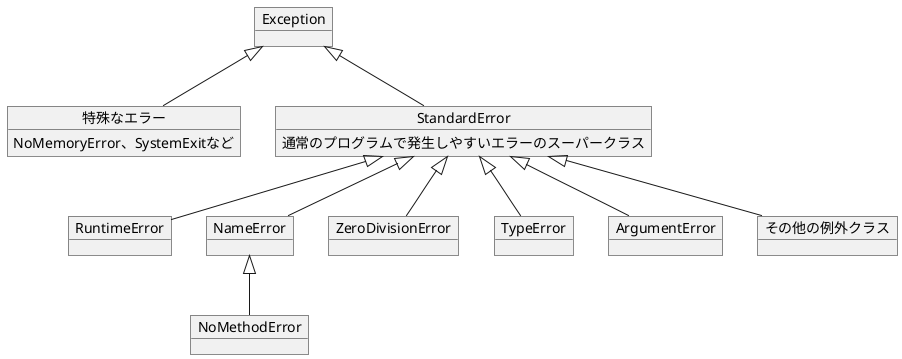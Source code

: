@startuml
  object Exception

  object 特殊なエラー {
    NoMemoryError、SystemExitなど
  }

  object StandardError {
    通常のプログラムで発生しやすいエラーのスーパークラス
  }
  object RuntimeError
  object NameError
  object NoMethodError
  object ZeroDivisionError
  object TypeError
  object ArgumentError
  object その他の例外クラス

  Exception <|-- 特殊なエラー
  Exception <|-- StandardError
    StandardError <|-- RuntimeError
    StandardError <|--NameError
      NameError <|-- NoMethodError
    StandardError <|-- ZeroDivisionError
    StandardError <|--TypeError
    StandardError <|--ArgumentError
    StandardError <|-- その他の例外クラス

@enduml
